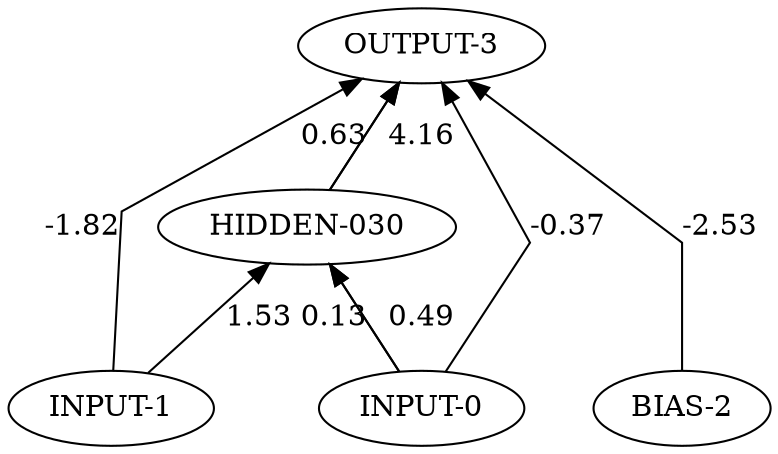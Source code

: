 digraph {
	graph [rankdir=BT splines=line]
	{
		graph [rank=min splines=line]
		0 [label="INPUT-0" color=black fillcolor=white style=filled]
		1 [label="INPUT-1" color=black fillcolor=white style=filled]
		2 [label="BIAS-2" color=black fillcolor=white style=filled]
	}
	{
		graph [splines=line]
		030 [label="HIDDEN-030" color=black fillcolor=white style=filled]
		030 [label="HIDDEN-030" color=black fillcolor=white style=filled]
	}
	{
		graph [rank=max splines=line]
		3 [label="OUTPUT-3" color=black fillcolor=white style=filled]
	}
	0 -> 3 [label=-0.37 style=solid]
	1 -> 3 [label=-1.82 style=solid]
	2 -> 3 [label=-2.53 style=solid]
	0 -> 030 [label=0.49 style=solid]
	0 -> 030 [label=0.13 style=solid]
	030 -> 3 [label=4.16 style=solid]
	030 -> 3 [label=0.63 style=solid]
	1 -> 030 [label=1.53 style=solid]
}
